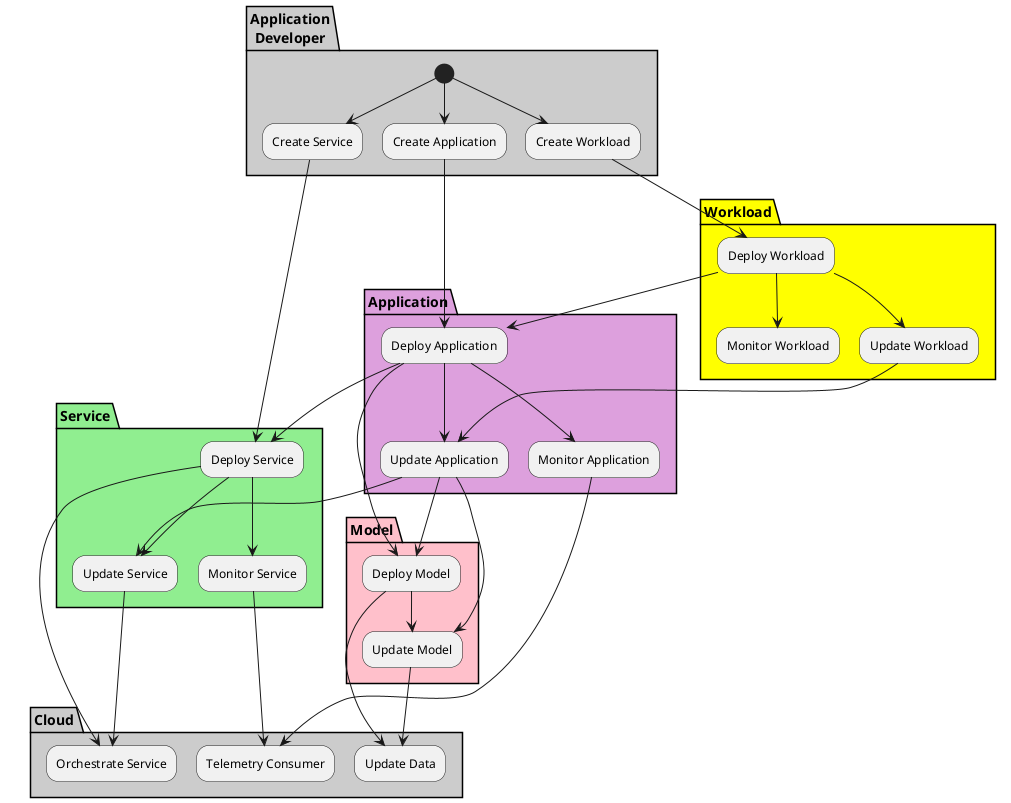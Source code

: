 @startuml

partition "Application" {

}

partition "Application\nDeveloper"  #cccccc {
  (*) --> "Create Workload"
  (*) --> "Create Application"
  (*) --> "Create Service"
}

partition "Workload" #yellow {
  "Create Workload" --> "Deploy Workload"
  "Deploy Workload" --> "Monitor Workload"
  "Deploy Workload" --> "Update Workload"
}

partition "Application" #plum {
  "Create Application" --> "Deploy Application"
  "Deploy Workload" --> "Deploy Application"
  "Deploy Application" --> "Update Application"
  "Deploy Application" --> "Monitor Application"
  "Update Workload" --> "Update Application"
}

partition "Service" #lightgreen {
  "Deploy Application" --> "Deploy Service"
  "Create Service" --> "Deploy Service"
  "Deploy Service" --> "Update Service"
  "Deploy Service" --> "Monitor Service"
  "Update Application" --> "Update Service"
}

partition "Model" #pink {
  "Deploy Application" --> "Deploy Model"
  "Update Application" --> "Deploy Model"
  "Update Application" --> "Update Model"
  "Deploy Model" --> "Update Model"
}

partition Cloud #cccccc {
  "Monitor Service" -> "Telemetry Consumer"
  "Monitor Application" -> "Telemetry Consumer"
  "Deploy Service" --> "Orchestrate Service"
  "Update Service" --> "Orchestrate Service"
  "Deploy Model" --> "Update Data"
  "Update Model" --> "Update Data"
}

@enduml
